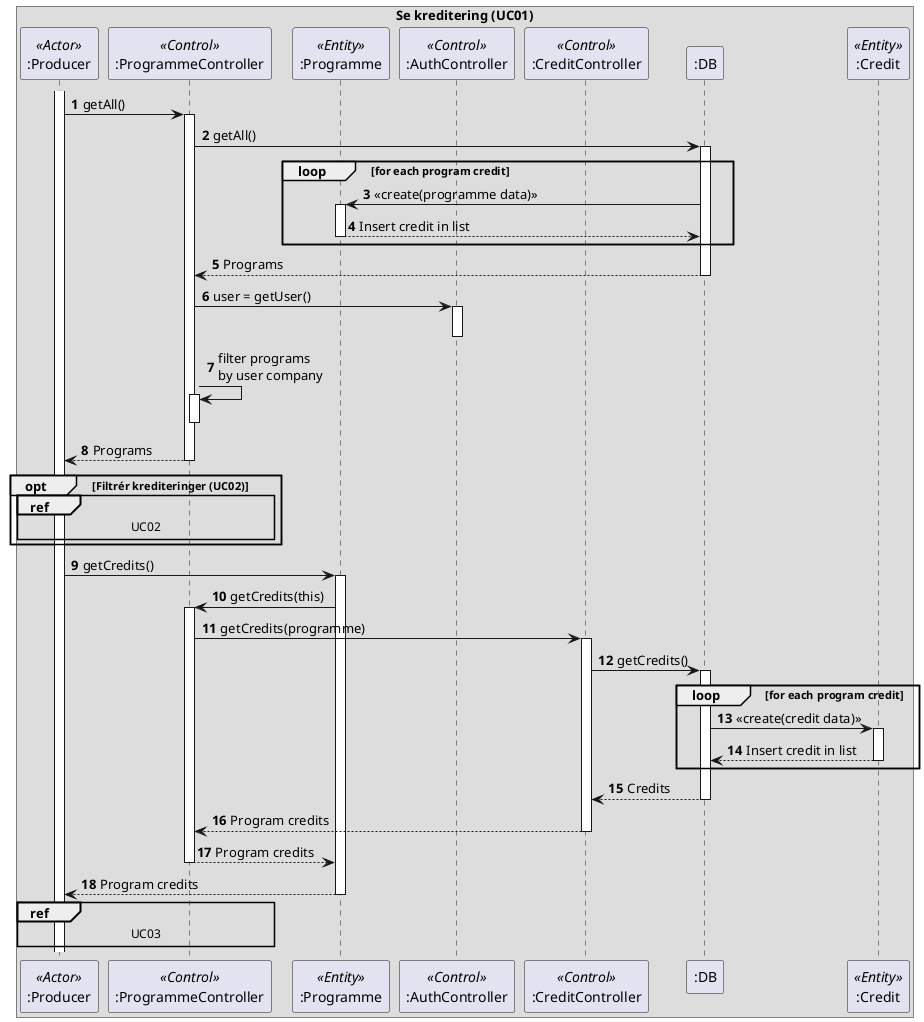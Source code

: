 @startuml
'https://plantuml.com/sequence-diagram

autonumber

box Se kreditering (UC01)
    participant ":Producer" as producer <<Actor>>
    participant ":ProgrammeController" as programController <<Control>>
    participant ":Programme" as program <<Entity>>
    participant ":AuthController" as authController <<Control>>
    participant ":CreditController" as creditController <<Control>>
    participant ":DB" as db
    participant ":Credit" as credit <<Entity>>
end box

activate producer
producer -> programController : getAll()
activate programController
programController -> db : getAll()
activate db

loop for each program credit
db -> program : <<create(programme data)>>
activate program
db <-- program : Insert credit in list
deactivate program
end

programController <-- db : Programs
deactivate db

programController -> authController : user = getUser()
activate authController
deactivate authController

programController -> programController : filter programs\nby user company
activate programController
deactivate programController

producer <-- programController : Programs
deactivate programController

opt Filtrér krediteringer (UC02)
    ref over producer, programController : UC02
end

producer -> program: getCredits()
activate program
program -> programController : getCredits(this)
activate programController
programController -> creditController : getCredits(programme)
activate creditController

creditController -> db : getCredits()
activate db

loop for each program credit
db -> credit : <<create(credit data)>>
activate credit
db <-- credit : Insert credit in list
deactivate credit
end

creditController <-- db : Credits
deactivate db

programController <-- creditController : Program credits
deactivate creditController
program <-- programController : Program credits
deactivate programController
producer <-- program : Program credits

deactivate program
deactivate programController

ref over producer, programController : UC03

@enduml
